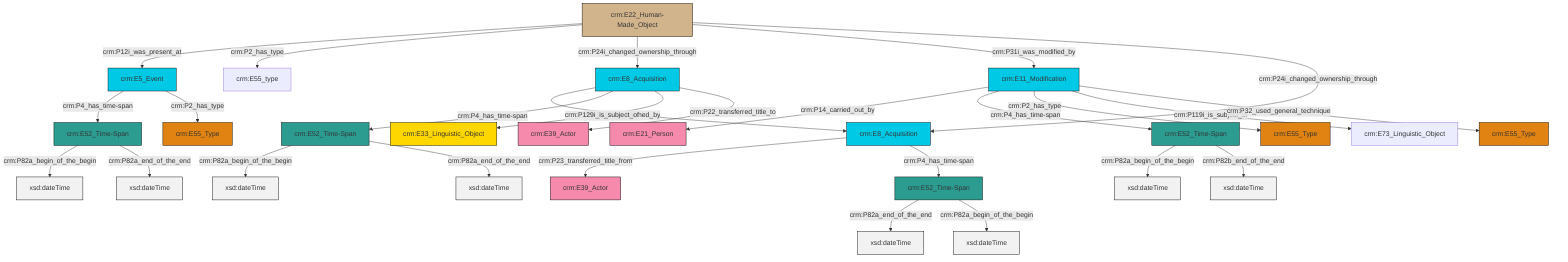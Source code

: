 graph TD
classDef Literal fill:#f2f2f2,stroke:#000000;
classDef CRM_Entity fill:#FFFFFF,stroke:#000000;
classDef Temporal_Entity fill:#00C9E6, stroke:#000000;
classDef Type fill:#E18312, stroke:#000000;
classDef Time-Span fill:#2C9C91, stroke:#000000;
classDef Appellation fill:#FFEB7F, stroke:#000000;
classDef Place fill:#008836, stroke:#000000;
classDef Persistent_Item fill:#B266B2, stroke:#000000;
classDef Conceptual_Object fill:#FFD700, stroke:#000000;
classDef Physical_Thing fill:#D2B48C, stroke:#000000;
classDef Actor fill:#f58aad, stroke:#000000;
classDef PC_Classes fill:#4ce600, stroke:#000000;
classDef Multi fill:#cccccc,stroke:#000000;

2["crm:E11_Modification"]:::Temporal_Entity -->|crm:P14_carried_out_by| 0["crm:E21_Person"]:::Actor
3["crm:E8_Acquisition"]:::Temporal_Entity -->|crm:P115i_is_finished_by| 7["crm:E8_Acquisition"]:::Temporal_Entity
2["crm:E11_Modification"]:::Temporal_Entity -->|crm:P4_has_time-span| 8["crm:E52_Time-Span"]:::Time-Span
11["crm:E22_Human-Made_Object"]:::Physical_Thing -->|crm:P12i_was_present_at| 12["crm:E5_Event"]:::Temporal_Entity
8["crm:E52_Time-Span"]:::Time-Span -->|crm:P82a_begin_of_the_begin| 14[xsd:dateTime]:::Literal
9["crm:E52_Time-Span"]:::Time-Span -->|crm:P82a_end_of_the_end| 15[xsd:dateTime]:::Literal
12["crm:E5_Event"]:::Temporal_Entity -->|crm:P4_has_time-span| 16["crm:E52_Time-Span"]:::Time-Span
16["crm:E52_Time-Span"]:::Time-Span -->|crm:P82a_begin_of_the_begin| 19[xsd:dateTime]:::Literal
11["crm:E22_Human-Made_Object"]:::Physical_Thing -->|crm:P2_has_type| 21["crm:E55_type"]:::Default
2["crm:E11_Modification"]:::Temporal_Entity -->|crm:P2_has_type| 5["crm:E55_Type"]:::Type
22["crm:E52_Time-Span"]:::Time-Span -->|crm:P82a_begin_of_the_begin| 23[xsd:dateTime]:::Literal
16["crm:E52_Time-Span"]:::Time-Span -->|crm:P82a_end_of_the_end| 24[xsd:dateTime]:::Literal
9["crm:E52_Time-Span"]:::Time-Span -->|crm:P82a_begin_of_the_begin| 25[xsd:dateTime]:::Literal
11["crm:E22_Human-Made_Object"]:::Physical_Thing -->|crm:P24i_changed_ownership_through| 3["crm:E8_Acquisition"]:::Temporal_Entity
3["crm:E8_Acquisition"]:::Temporal_Entity -->|crm:P4_has_time-span| 22["crm:E52_Time-Span"]:::Time-Span
8["crm:E52_Time-Span"]:::Time-Span -->|crm:P82b_end_of_the_end| 27[xsd:dateTime]:::Literal
7["crm:E8_Acquisition"]:::Temporal_Entity -->|crm:P23_transferred_title_from| 28["crm:E39_Actor"]:::Actor
7["crm:E8_Acquisition"]:::Temporal_Entity -->|crm:P4_has_time-span| 9["crm:E52_Time-Span"]:::Time-Span
2["crm:E11_Modification"]:::Temporal_Entity -->|crm:P119i_is_subject_of| 33["crm:E73_Linguistic_Object"]:::Default
11["crm:E22_Human-Made_Object"]:::Physical_Thing -->|crm:P31i_was_modified_by| 2["crm:E11_Modification"]:::Temporal_Entity
3["crm:E8_Acquisition"]:::Temporal_Entity -->|crm:P129i_is_subject_of| 37["crm:E33_Linguistic_Object"]:::Conceptual_Object
3["crm:E8_Acquisition"]:::Temporal_Entity -->|crm:P22_transferred_title_to| 38["crm:E39_Actor"]:::Actor
2["crm:E11_Modification"]:::Temporal_Entity -->|crm:P32_used_general_technique| 29["crm:E55_Type"]:::Type
22["crm:E52_Time-Span"]:::Time-Span -->|crm:P82a_end_of_the_end| 40[xsd:dateTime]:::Literal
12["crm:E5_Event"]:::Temporal_Entity -->|crm:P2_has_type| 17["crm:E55_Type"]:::Type
11["crm:E22_Human-Made_Object"]:::Physical_Thing -->|crm:P24i_changed_ownership_through| 7["crm:E8_Acquisition"]:::Temporal_Entity